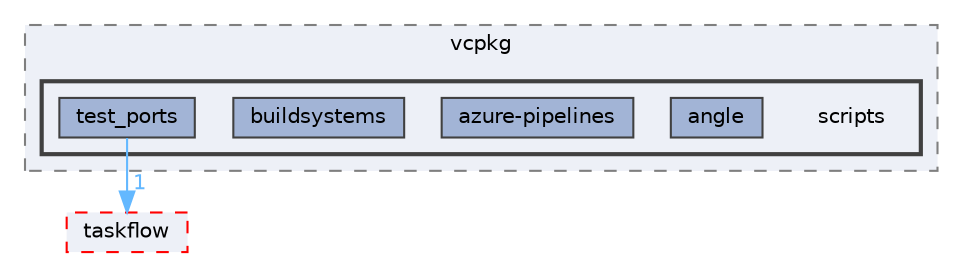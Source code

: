 digraph "external/reflect-cpp/vcpkg/scripts"
{
 // LATEX_PDF_SIZE
  bgcolor="transparent";
  edge [fontname=Helvetica,fontsize=10,labelfontname=Helvetica,labelfontsize=10];
  node [fontname=Helvetica,fontsize=10,shape=box,height=0.2,width=0.4];
  compound=true
  subgraph clusterdir_fe763c7555057702fe8e67941795fb0a {
    graph [ bgcolor="#edf0f7", pencolor="grey50", label="vcpkg", fontname=Helvetica,fontsize=10 style="filled,dashed", URL="dir_fe763c7555057702fe8e67941795fb0a.html",tooltip=""]
  subgraph clusterdir_a7873c6a8ed610d3c329ce8a3fc839a9 {
    graph [ bgcolor="#edf0f7", pencolor="grey25", label="", fontname=Helvetica,fontsize=10 style="filled,bold", URL="dir_a7873c6a8ed610d3c329ce8a3fc839a9.html",tooltip=""]
    dir_a7873c6a8ed610d3c329ce8a3fc839a9 [shape=plaintext, label="scripts"];
  dir_91e4f2c7d197e94c9e332e8708d66d54 [label="angle", fillcolor="#a2b4d6", color="grey25", style="filled", URL="dir_91e4f2c7d197e94c9e332e8708d66d54.html",tooltip=""];
  dir_06b8c09f794672536533b44b75734e66 [label="azure-pipelines", fillcolor="#a2b4d6", color="grey25", style="filled", URL="dir_06b8c09f794672536533b44b75734e66.html",tooltip=""];
  dir_1b03b247785eb439610dcc444aa9c651 [label="buildsystems", fillcolor="#a2b4d6", color="grey25", style="filled", URL="dir_1b03b247785eb439610dcc444aa9c651.html",tooltip=""];
  dir_614319e75e3cb1c2518e03bcc560f01e [label="test_ports", fillcolor="#a2b4d6", color="grey25", style="filled", URL="dir_614319e75e3cb1c2518e03bcc560f01e.html",tooltip=""];
  }
  }
  dir_a586d2919c2294cf68ed57ec5a464d2f [label="taskflow", fillcolor="#edf0f7", color="red", style="filled,dashed", URL="dir_a586d2919c2294cf68ed57ec5a464d2f.html",tooltip="root taskflow include dir"];
  dir_614319e75e3cb1c2518e03bcc560f01e->dir_a586d2919c2294cf68ed57ec5a464d2f [headlabel="1", labeldistance=1.5 headhref="dir_000845_000819.html" href="dir_000845_000819.html" color="steelblue1" fontcolor="steelblue1"];
}
